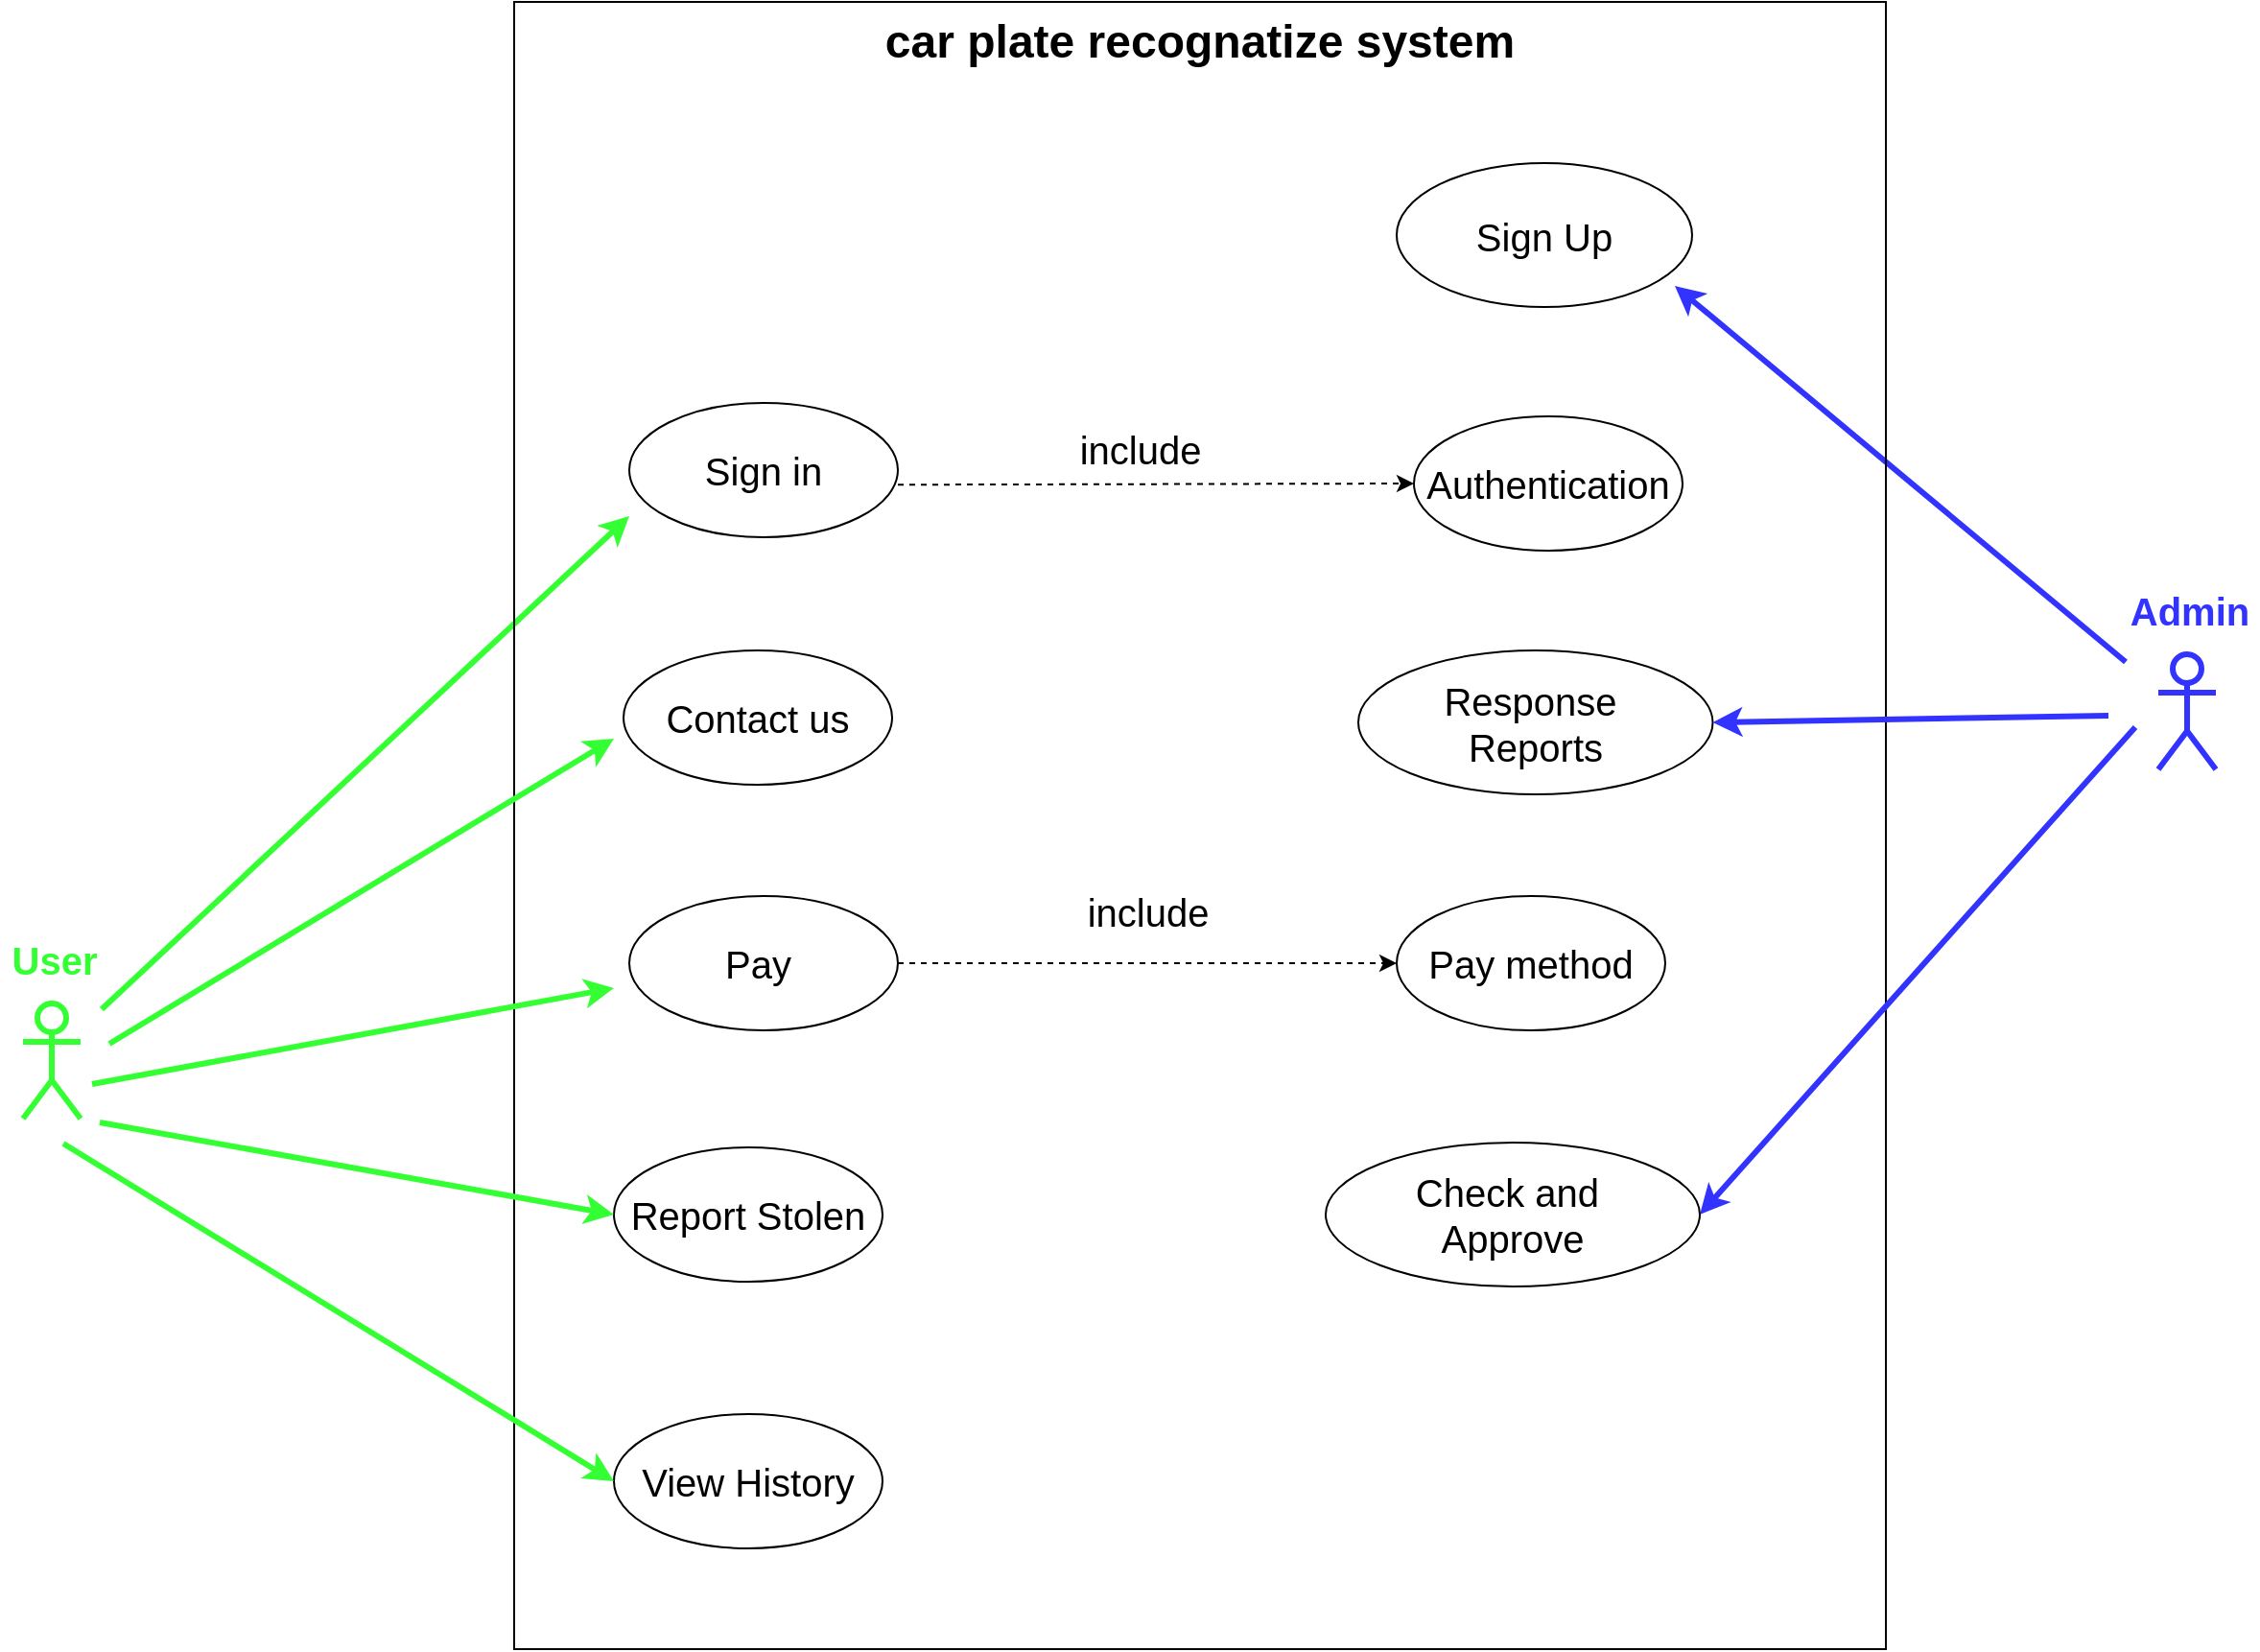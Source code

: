 <mxfile version="14.6.13" type="device"><diagram id="0espefAljdxoHs8z2A5A" name="Page-1"><mxGraphModel dx="2048" dy="1184" grid="0" gridSize="10" guides="1" tooltips="1" connect="1" arrows="1" fold="1" page="1" pageScale="1" pageWidth="3300" pageHeight="4681" math="0" shadow="0"><root><mxCell id="0"/><mxCell id="1" parent="0"/><object label="Actor" id="lmoIwR7qKMPj0nIbH5Uk-6"><mxCell style="shape=umlActor;verticalLabelPosition=bottom;verticalAlign=top;html=1;outlineConnect=0;fontSize=20;noLabel=1;strokeColor=#33FF33;strokeWidth=3;" parent="1" vertex="1"><mxGeometry x="337" y="913" width="30" height="60" as="geometry"/></mxCell></object><mxCell id="lmoIwR7qKMPj0nIbH5Uk-9" value="&lt;b&gt;&lt;font color=&quot;#33ff33&quot;&gt;User&lt;/font&gt;&lt;/b&gt;" style="text;html=1;align=center;verticalAlign=middle;resizable=0;points=[];autosize=1;strokeColor=none;fontSize=20;strokeWidth=1;" parent="1" vertex="1"><mxGeometry x="325" y="875" width="55" height="29" as="geometry"/></mxCell><mxCell id="lmoIwR7qKMPj0nIbH5Uk-11" value="Sign in" style="ellipse;whiteSpace=wrap;html=1;fontSize=20;" parent="1" vertex="1"><mxGeometry x="653" y="600" width="140" height="70" as="geometry"/></mxCell><mxCell id="lmoIwR7qKMPj0nIbH5Uk-12" value="Authentication" style="ellipse;whiteSpace=wrap;html=1;fontSize=20;" parent="1" vertex="1"><mxGeometry x="1062" y="607" width="140" height="70" as="geometry"/></mxCell><mxCell id="lmoIwR7qKMPj0nIbH5Uk-14" value="include" style="text;html=1;align=center;verticalAlign=middle;resizable=0;points=[];autosize=1;strokeColor=none;fontSize=20;" parent="1" vertex="1"><mxGeometry x="882" y="610" width="73" height="28" as="geometry"/></mxCell><mxCell id="lmoIwR7qKMPj0nIbH5Uk-16" value="" style="endArrow=classic;html=1;dashed=1;exitX=1;exitY=0.609;exitDx=0;exitDy=0;exitPerimeter=0;entryX=0;entryY=0.5;entryDx=0;entryDy=0;fontSize=20;" parent="1" source="lmoIwR7qKMPj0nIbH5Uk-11" target="lmoIwR7qKMPj0nIbH5Uk-12" edge="1"><mxGeometry width="50" height="50" relative="1" as="geometry"><mxPoint x="863" y="650" as="sourcePoint"/><mxPoint x="913" y="600" as="targetPoint"/></mxGeometry></mxCell><mxCell id="lmoIwR7qKMPj0nIbH5Uk-19" value="Pay&amp;nbsp;" style="ellipse;whiteSpace=wrap;html=1;fontSize=20;" parent="1" vertex="1"><mxGeometry x="653" y="857" width="140" height="70" as="geometry"/></mxCell><mxCell id="lmoIwR7qKMPj0nIbH5Uk-21" value="Contact us" style="ellipse;whiteSpace=wrap;html=1;fontSize=20;" parent="1" vertex="1"><mxGeometry x="650" y="729" width="140" height="70" as="geometry"/></mxCell><mxCell id="lmoIwR7qKMPj0nIbH5Uk-22" value="View History" style="ellipse;whiteSpace=wrap;html=1;fontSize=20;" parent="1" vertex="1"><mxGeometry x="645" y="1127" width="140" height="70" as="geometry"/></mxCell><mxCell id="lmoIwR7qKMPj0nIbH5Uk-23" value="Pay method" style="ellipse;whiteSpace=wrap;html=1;fontSize=20;" parent="1" vertex="1"><mxGeometry x="1053" y="857" width="140" height="70" as="geometry"/></mxCell><mxCell id="lmoIwR7qKMPj0nIbH5Uk-30" value="" style="endArrow=classic;html=1;dashed=1;fontSize=20;exitX=1;exitY=0.5;exitDx=0;exitDy=0;entryX=0;entryY=0.5;entryDx=0;entryDy=0;" parent="1" source="lmoIwR7qKMPj0nIbH5Uk-19" target="lmoIwR7qKMPj0nIbH5Uk-23" edge="1"><mxGeometry width="50" height="50" relative="1" as="geometry"><mxPoint x="793" y="887" as="sourcePoint"/><mxPoint x="1041" y="892" as="targetPoint"/><Array as="points"/></mxGeometry></mxCell><mxCell id="lmoIwR7qKMPj0nIbH5Uk-36" value="include" style="text;html=1;align=center;verticalAlign=middle;resizable=0;points=[];autosize=1;strokeColor=none;fontSize=20;" parent="1" vertex="1"><mxGeometry x="886.5" y="851" width="73" height="28" as="geometry"/></mxCell><mxCell id="lmoIwR7qKMPj0nIbH5Uk-50" value="" style="endArrow=classic;html=1;fontSize=20;endFill=1;strokeColor=#3333FF;strokeWidth=3;" parent="1" edge="1"><mxGeometry width="50" height="50" relative="1" as="geometry"><mxPoint x="1433" y="735" as="sourcePoint"/><mxPoint x="1198" y="539" as="targetPoint"/></mxGeometry></mxCell><mxCell id="lmoIwR7qKMPj0nIbH5Uk-52" value="" style="endArrow=classic;html=1;fontSize=20;endFill=1;strokeColor=#33FF33;strokeWidth=3;" parent="1" edge="1"><mxGeometry width="50" height="50" relative="1" as="geometry"><mxPoint x="378" y="916" as="sourcePoint"/><mxPoint x="653" y="659" as="targetPoint"/></mxGeometry></mxCell><mxCell id="lmoIwR7qKMPj0nIbH5Uk-54" value="&lt;font style=&quot;font-size: 24px&quot;&gt;car plate recognatize system&lt;/font&gt;" style="shape=rect;html=1;verticalAlign=top;fontStyle=1;whiteSpace=wrap;align=center;fontSize=20;fillColor=none;" parent="1" vertex="1"><mxGeometry x="593" y="391" width="715" height="858.5" as="geometry"/></mxCell><mxCell id="Avb1A8a9YwAhOEy9a_Y6-1" value="Report Stolen" style="ellipse;whiteSpace=wrap;html=1;fontSize=20;" parent="1" vertex="1"><mxGeometry x="645" y="988" width="140" height="70" as="geometry"/></mxCell><mxCell id="p8crA14WYSYm8VNYg0Kb-1" value="Actor" style="shape=umlActor;verticalLabelPosition=bottom;verticalAlign=top;html=1;outlineConnect=0;fontSize=20;noLabel=1;strokeColor=#3333FF;strokeWidth=3;" parent="1" vertex="1"><mxGeometry x="1450" y="731" width="30" height="60" as="geometry"/></mxCell><mxCell id="p8crA14WYSYm8VNYg0Kb-2" value="&lt;b&gt;&lt;font color=&quot;#3333ff&quot;&gt;Admin&lt;/font&gt;&lt;/b&gt;" style="text;html=1;align=center;verticalAlign=middle;resizable=0;points=[];autosize=1;strokeColor=none;fontSize=20;" parent="1" vertex="1"><mxGeometry x="1430" y="693" width="72" height="29" as="geometry"/></mxCell><mxCell id="p8crA14WYSYm8VNYg0Kb-7" value="" style="endArrow=classic;html=1;fontSize=20;endFill=1;strokeColor=#3333FF;strokeWidth=3;entryX=1;entryY=0.5;entryDx=0;entryDy=0;" parent="1" target="ki7wZlFs2Bd5gAxHTn9c-1" edge="1"><mxGeometry width="50" height="50" relative="1" as="geometry"><mxPoint x="1438" y="769" as="sourcePoint"/><mxPoint x="1250" y="1044" as="targetPoint"/></mxGeometry></mxCell><mxCell id="p8crA14WYSYm8VNYg0Kb-8" value="" style="endArrow=classic;html=1;fontSize=20;endFill=1;strokeWidth=3;strokeColor=#33FF33;entryX=0;entryY=0.5;entryDx=0;entryDy=0;" parent="1" target="Avb1A8a9YwAhOEy9a_Y6-1" edge="1"><mxGeometry width="50" height="50" relative="1" as="geometry"><mxPoint x="377" y="975" as="sourcePoint"/><mxPoint x="645" y="1198" as="targetPoint"/></mxGeometry></mxCell><mxCell id="p8crA14WYSYm8VNYg0Kb-9" value="" style="endArrow=classic;html=1;fontSize=20;endFill=1;strokeWidth=3;strokeColor=#33FF33;entryX=0;entryY=0.5;entryDx=0;entryDy=0;" parent="1" target="lmoIwR7qKMPj0nIbH5Uk-22" edge="1"><mxGeometry width="50" height="50" relative="1" as="geometry"><mxPoint x="358" y="986" as="sourcePoint"/><mxPoint x="651" y="1049" as="targetPoint"/></mxGeometry></mxCell><mxCell id="p8crA14WYSYm8VNYg0Kb-10" value="" style="endArrow=classic;html=1;fontSize=20;endFill=1;strokeColor=#33FF33;strokeWidth=3;" parent="1" edge="1"><mxGeometry width="50" height="50" relative="1" as="geometry"><mxPoint x="373" y="955" as="sourcePoint"/><mxPoint x="645" y="905" as="targetPoint"/></mxGeometry></mxCell><mxCell id="p8crA14WYSYm8VNYg0Kb-11" value="" style="endArrow=classic;html=1;fontSize=20;endFill=1;strokeColor=#33FF33;strokeWidth=3;" parent="1" edge="1"><mxGeometry width="50" height="50" relative="1" as="geometry"><mxPoint x="382" y="934" as="sourcePoint"/><mxPoint x="645" y="775" as="targetPoint"/></mxGeometry></mxCell><mxCell id="p8crA14WYSYm8VNYg0Kb-13" value="Sign Up" style="ellipse;whiteSpace=wrap;html=1;fontSize=20;" parent="1" vertex="1"><mxGeometry x="1053" y="475" width="154" height="75" as="geometry"/></mxCell><mxCell id="p8crA14WYSYm8VNYg0Kb-15" value="Response&amp;nbsp;&lt;br&gt;Reports" style="ellipse;whiteSpace=wrap;html=1;fontSize=20;" parent="1" vertex="1"><mxGeometry x="1033" y="729" width="184.75" height="75" as="geometry"/></mxCell><mxCell id="ki7wZlFs2Bd5gAxHTn9c-1" value="Check and&amp;nbsp;&lt;br&gt;Approve" style="ellipse;whiteSpace=wrap;html=1;fontSize=20;" parent="1" vertex="1"><mxGeometry x="1016" y="985.5" width="195" height="75" as="geometry"/></mxCell><mxCell id="ki7wZlFs2Bd5gAxHTn9c-3" value="" style="endArrow=classic;html=1;fillColor=none;entryX=1;entryY=0.5;entryDx=0;entryDy=0;strokeWidth=3;strokeColor=#3333FF;" parent="1" target="p8crA14WYSYm8VNYg0Kb-15" edge="1"><mxGeometry width="50" height="50" relative="1" as="geometry"><mxPoint x="1424" y="763" as="sourcePoint"/><mxPoint x="1474" y="713" as="targetPoint"/></mxGeometry></mxCell></root></mxGraphModel></diagram></mxfile>